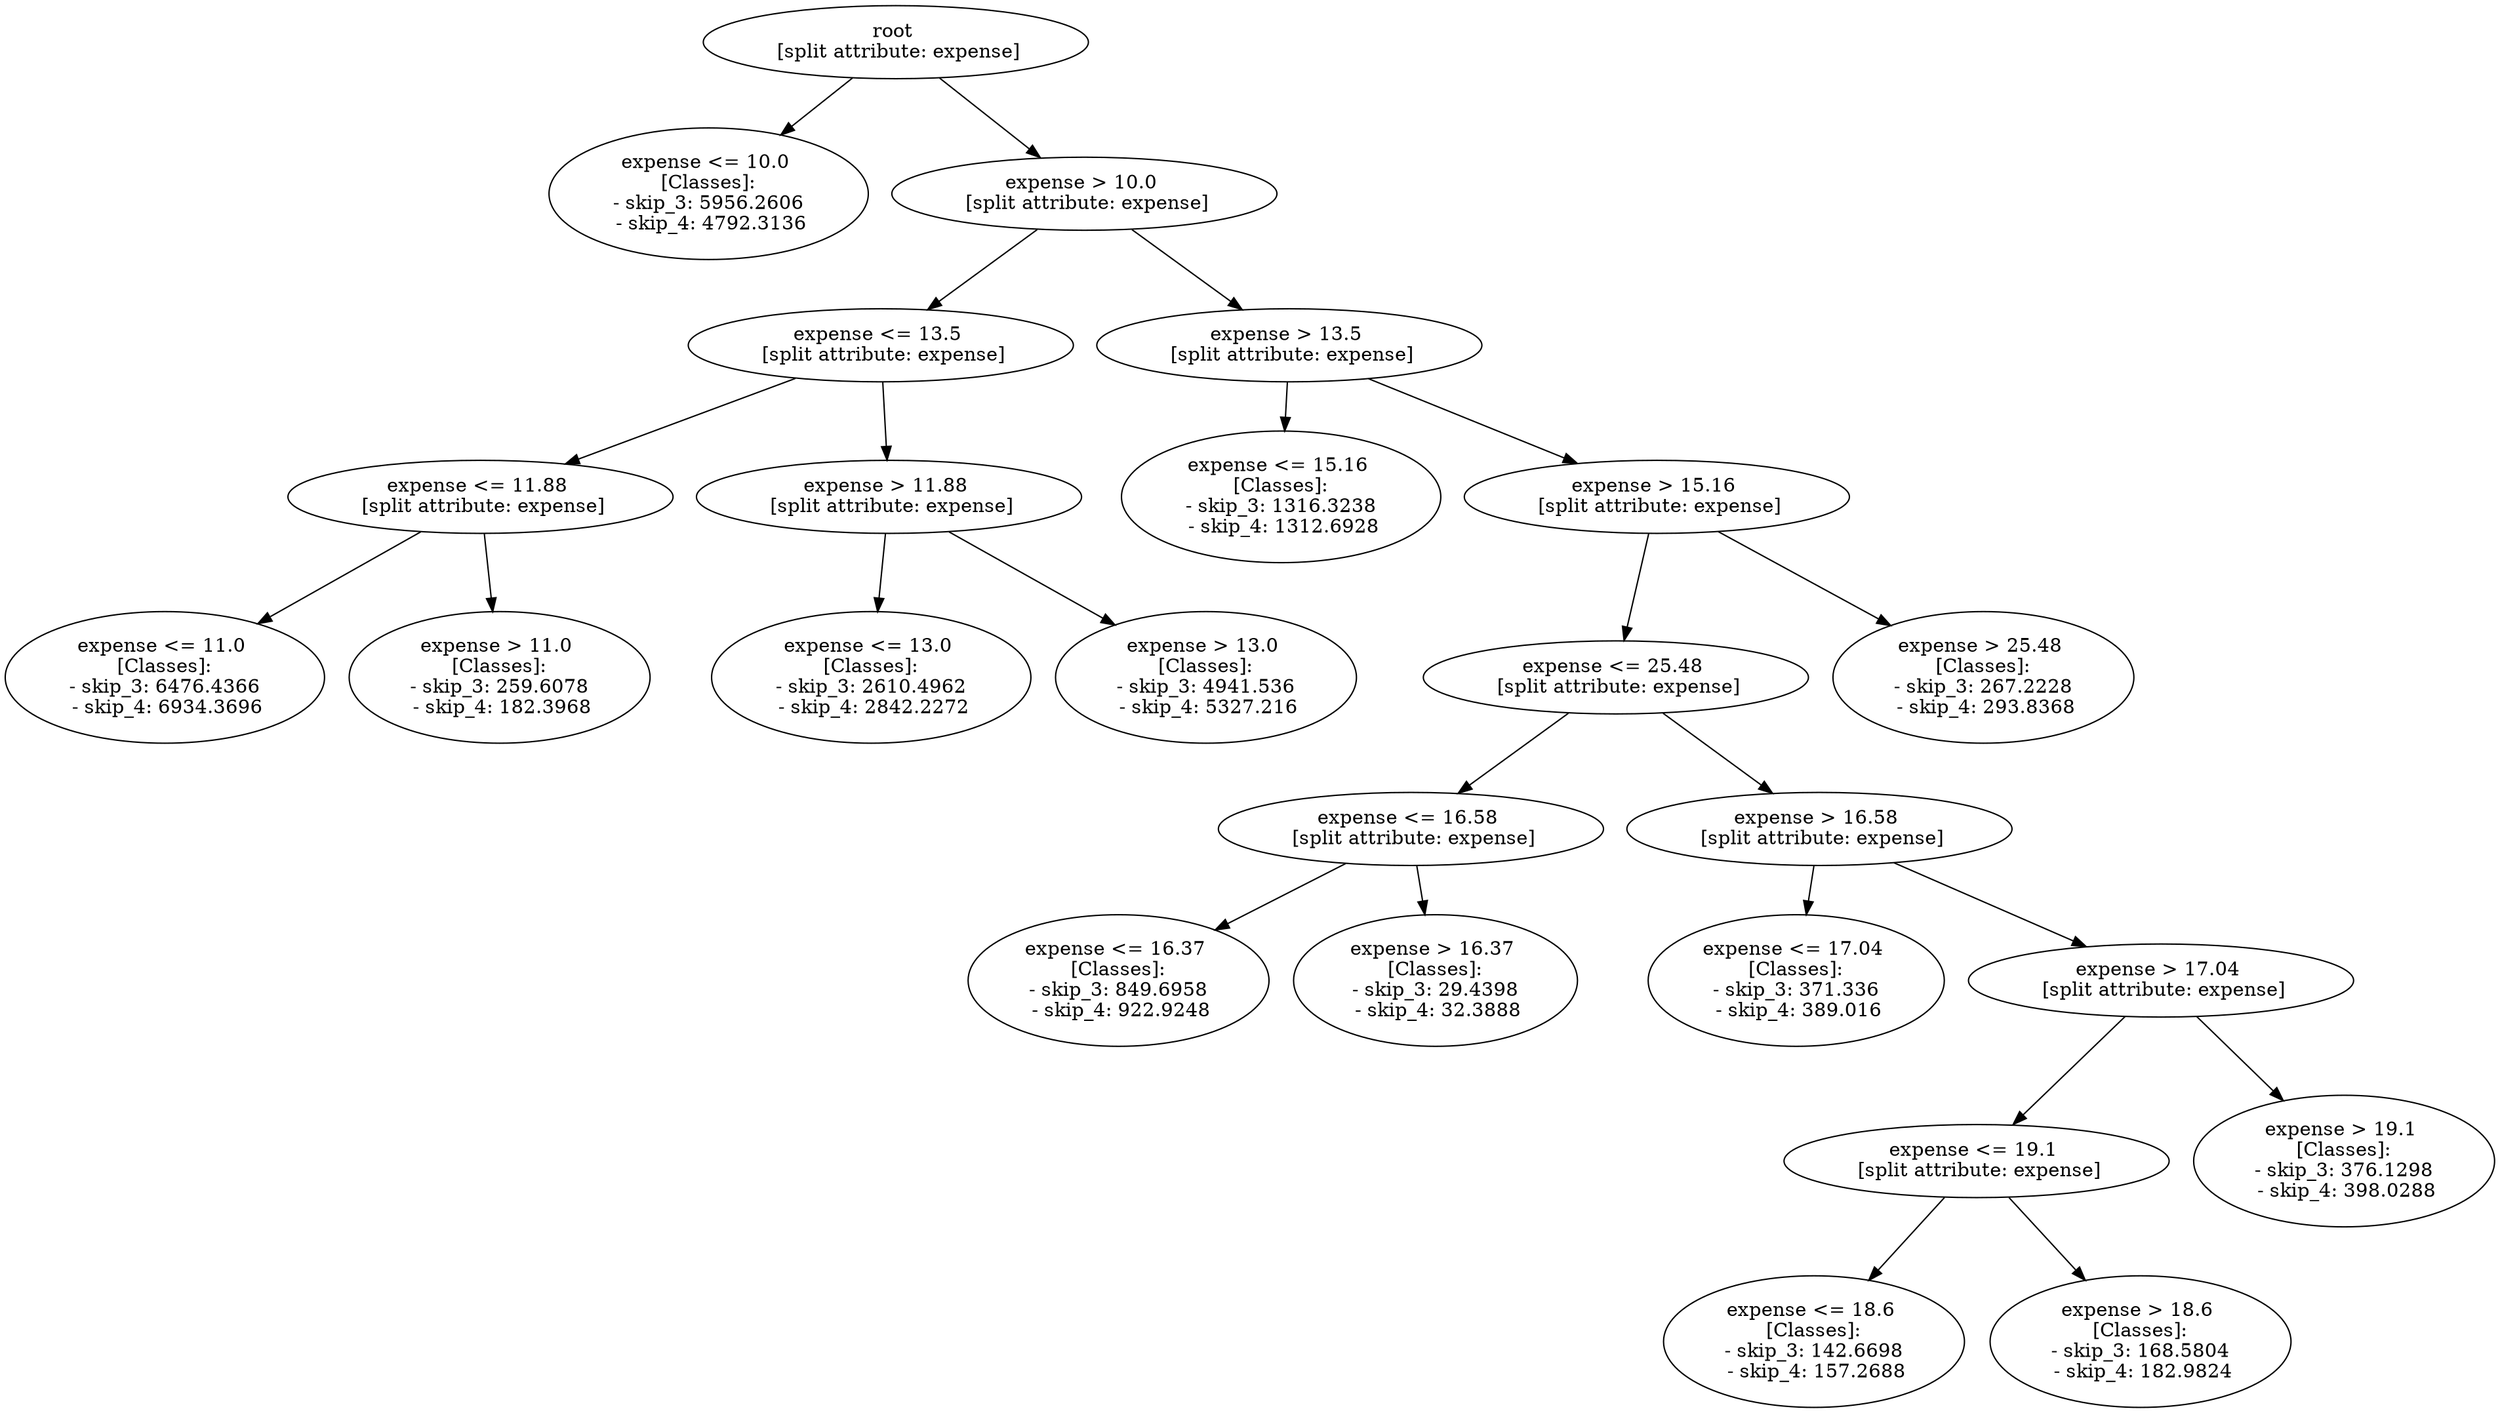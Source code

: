 // Road_Traffic_Fine_Management_Process-p_3-9
digraph "Road_Traffic_Fine_Management_Process-p_3-9" {
	"664aba2e-41cd-4583-bc7b-4a0bb1fc9823" [label="root 
 [split attribute: expense]"]
	"9a90af49-eda1-41ce-a9fb-0e332b63e6a7" [label="expense <= 10.0 
 [Classes]: 
 - skip_3: 5956.2606 
 - skip_4: 4792.3136"]
	"664aba2e-41cd-4583-bc7b-4a0bb1fc9823" -> "9a90af49-eda1-41ce-a9fb-0e332b63e6a7"
	"72318dc7-31c4-488e-a047-e1ce0f5149d8" [label="expense > 10.0 
 [split attribute: expense]"]
	"664aba2e-41cd-4583-bc7b-4a0bb1fc9823" -> "72318dc7-31c4-488e-a047-e1ce0f5149d8"
	"e979646e-1d2d-4c30-ac53-67966be38dc4" [label="expense <= 13.5 
 [split attribute: expense]"]
	"72318dc7-31c4-488e-a047-e1ce0f5149d8" -> "e979646e-1d2d-4c30-ac53-67966be38dc4"
	"f9d069b1-6f8f-44d0-a324-fcf6a707be7f" [label="expense <= 11.88 
 [split attribute: expense]"]
	"e979646e-1d2d-4c30-ac53-67966be38dc4" -> "f9d069b1-6f8f-44d0-a324-fcf6a707be7f"
	"da9e8826-631b-457d-ad31-7497853c29df" [label="expense <= 11.0 
 [Classes]: 
 - skip_3: 6476.4366 
 - skip_4: 6934.3696"]
	"f9d069b1-6f8f-44d0-a324-fcf6a707be7f" -> "da9e8826-631b-457d-ad31-7497853c29df"
	"989a7449-485a-404a-ac57-5a56e6be6de5" [label="expense > 11.0 
 [Classes]: 
 - skip_3: 259.6078 
 - skip_4: 182.3968"]
	"f9d069b1-6f8f-44d0-a324-fcf6a707be7f" -> "989a7449-485a-404a-ac57-5a56e6be6de5"
	"5926eb88-7677-4b5e-8761-19dae88cd707" [label="expense > 11.88 
 [split attribute: expense]"]
	"e979646e-1d2d-4c30-ac53-67966be38dc4" -> "5926eb88-7677-4b5e-8761-19dae88cd707"
	"3857a8ca-8c06-43a6-8866-f99fc35a4cb2" [label="expense <= 13.0 
 [Classes]: 
 - skip_3: 2610.4962 
 - skip_4: 2842.2272"]
	"5926eb88-7677-4b5e-8761-19dae88cd707" -> "3857a8ca-8c06-43a6-8866-f99fc35a4cb2"
	"6f3876e6-db8d-4e85-b0eb-2721dc8736c5" [label="expense > 13.0 
 [Classes]: 
 - skip_3: 4941.536 
 - skip_4: 5327.216"]
	"5926eb88-7677-4b5e-8761-19dae88cd707" -> "6f3876e6-db8d-4e85-b0eb-2721dc8736c5"
	"e0ae4fd8-2811-41c4-af41-00b4782ba89f" [label="expense > 13.5 
 [split attribute: expense]"]
	"72318dc7-31c4-488e-a047-e1ce0f5149d8" -> "e0ae4fd8-2811-41c4-af41-00b4782ba89f"
	"6ecbf02f-f6b7-4c0c-b898-2e99ceeb335b" [label="expense <= 15.16 
 [Classes]: 
 - skip_3: 1316.3238 
 - skip_4: 1312.6928"]
	"e0ae4fd8-2811-41c4-af41-00b4782ba89f" -> "6ecbf02f-f6b7-4c0c-b898-2e99ceeb335b"
	"97625848-a3c7-4141-a562-29d379e4ca65" [label="expense > 15.16 
 [split attribute: expense]"]
	"e0ae4fd8-2811-41c4-af41-00b4782ba89f" -> "97625848-a3c7-4141-a562-29d379e4ca65"
	"789657b1-4ebf-4d5a-85ae-530e1e663a40" [label="expense <= 25.48 
 [split attribute: expense]"]
	"97625848-a3c7-4141-a562-29d379e4ca65" -> "789657b1-4ebf-4d5a-85ae-530e1e663a40"
	"43eab6b3-fe7e-44c0-9422-8d6cf2c3c37f" [label="expense <= 16.58 
 [split attribute: expense]"]
	"789657b1-4ebf-4d5a-85ae-530e1e663a40" -> "43eab6b3-fe7e-44c0-9422-8d6cf2c3c37f"
	"5be85ba8-c9d7-4e79-bb3a-951da7dc9882" [label="expense <= 16.37 
 [Classes]: 
 - skip_3: 849.6958 
 - skip_4: 922.9248"]
	"43eab6b3-fe7e-44c0-9422-8d6cf2c3c37f" -> "5be85ba8-c9d7-4e79-bb3a-951da7dc9882"
	"9f315ed9-9286-4e64-a464-d547d3a526c0" [label="expense > 16.37 
 [Classes]: 
 - skip_3: 29.4398 
 - skip_4: 32.3888"]
	"43eab6b3-fe7e-44c0-9422-8d6cf2c3c37f" -> "9f315ed9-9286-4e64-a464-d547d3a526c0"
	"db22f009-9598-4c93-8712-3dede25d2d4e" [label="expense > 16.58 
 [split attribute: expense]"]
	"789657b1-4ebf-4d5a-85ae-530e1e663a40" -> "db22f009-9598-4c93-8712-3dede25d2d4e"
	"0917b503-d534-40f2-9216-161882fb8581" [label="expense <= 17.04 
 [Classes]: 
 - skip_3: 371.336 
 - skip_4: 389.016"]
	"db22f009-9598-4c93-8712-3dede25d2d4e" -> "0917b503-d534-40f2-9216-161882fb8581"
	"5583528a-e45a-4b4d-be8c-0574d3dab1c4" [label="expense > 17.04 
 [split attribute: expense]"]
	"db22f009-9598-4c93-8712-3dede25d2d4e" -> "5583528a-e45a-4b4d-be8c-0574d3dab1c4"
	"cf58bd2c-70d3-44a2-9ec1-aaaabbee0675" [label="expense <= 19.1 
 [split attribute: expense]"]
	"5583528a-e45a-4b4d-be8c-0574d3dab1c4" -> "cf58bd2c-70d3-44a2-9ec1-aaaabbee0675"
	"cfd5dc4b-82b1-432d-b6f7-f5e5683c6721" [label="expense <= 18.6 
 [Classes]: 
 - skip_3: 142.6698 
 - skip_4: 157.2688"]
	"cf58bd2c-70d3-44a2-9ec1-aaaabbee0675" -> "cfd5dc4b-82b1-432d-b6f7-f5e5683c6721"
	"24640817-cd01-4d36-b38e-3622af89e992" [label="expense > 18.6 
 [Classes]: 
 - skip_3: 168.5804 
 - skip_4: 182.9824"]
	"cf58bd2c-70d3-44a2-9ec1-aaaabbee0675" -> "24640817-cd01-4d36-b38e-3622af89e992"
	"2275b240-b1ce-4abb-ada2-8be4c43ae30a" [label="expense > 19.1 
 [Classes]: 
 - skip_3: 376.1298 
 - skip_4: 398.0288"]
	"5583528a-e45a-4b4d-be8c-0574d3dab1c4" -> "2275b240-b1ce-4abb-ada2-8be4c43ae30a"
	"7ace8e3e-3385-4b45-b304-5a4b28379a09" [label="expense > 25.48 
 [Classes]: 
 - skip_3: 267.2228 
 - skip_4: 293.8368"]
	"97625848-a3c7-4141-a562-29d379e4ca65" -> "7ace8e3e-3385-4b45-b304-5a4b28379a09"
}
